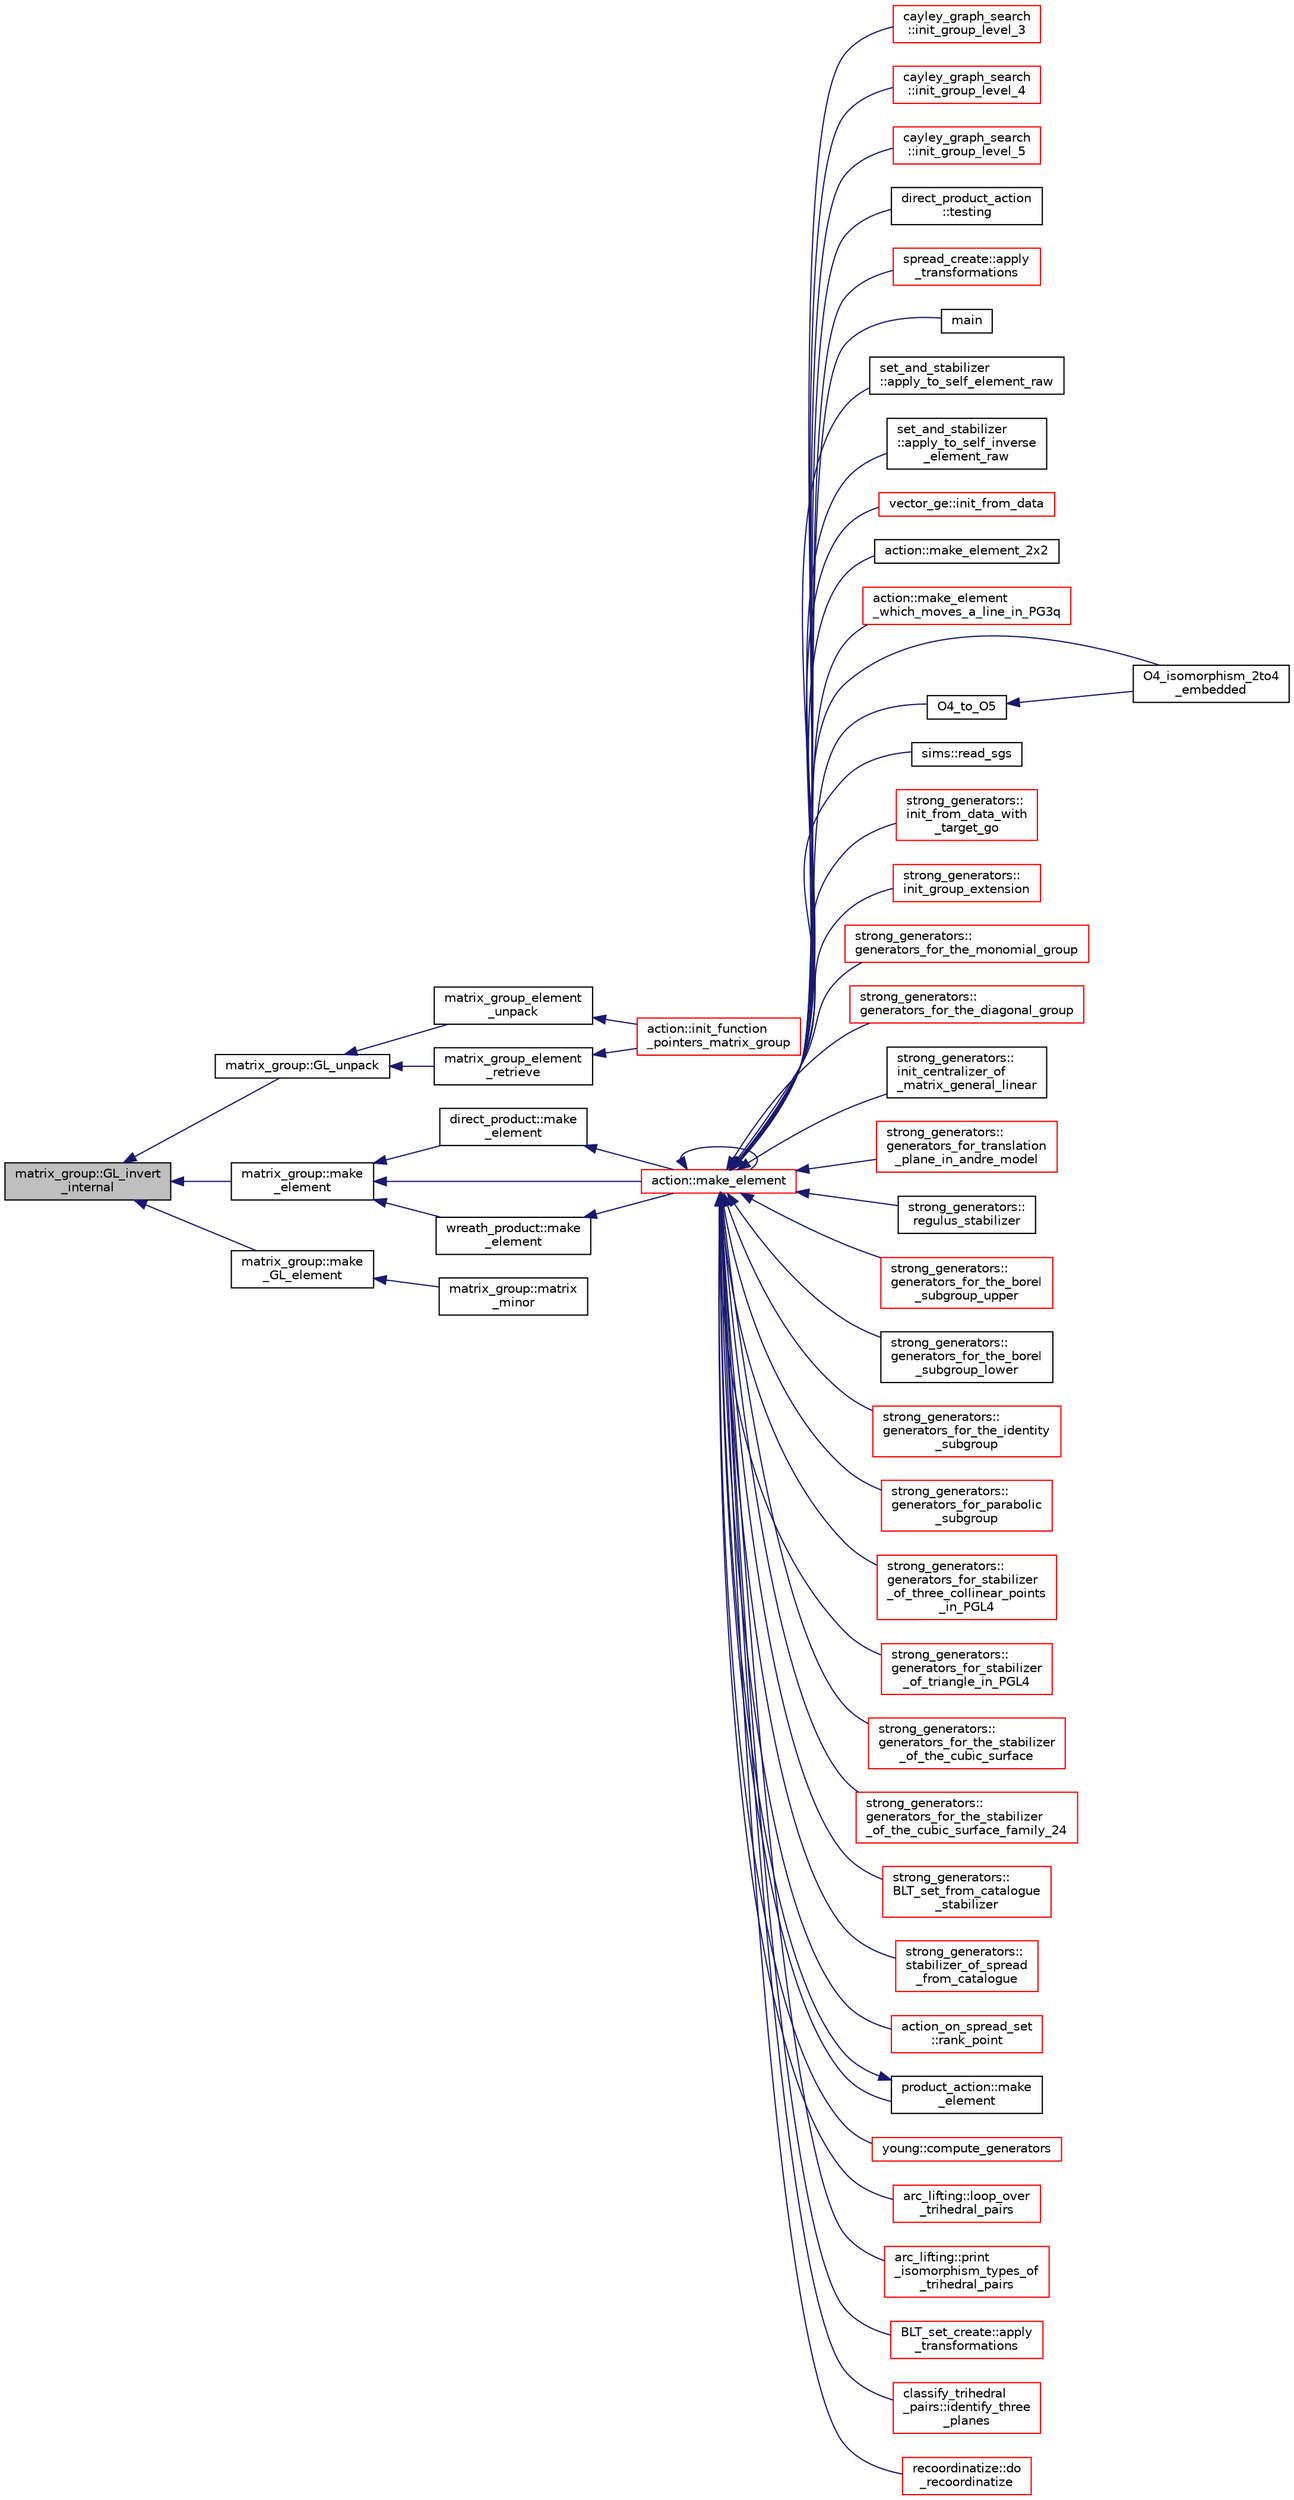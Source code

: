 digraph "matrix_group::GL_invert_internal"
{
  edge [fontname="Helvetica",fontsize="10",labelfontname="Helvetica",labelfontsize="10"];
  node [fontname="Helvetica",fontsize="10",shape=record];
  rankdir="LR";
  Node679 [label="matrix_group::GL_invert\l_internal",height=0.2,width=0.4,color="black", fillcolor="grey75", style="filled", fontcolor="black"];
  Node679 -> Node680 [dir="back",color="midnightblue",fontsize="10",style="solid",fontname="Helvetica"];
  Node680 [label="matrix_group::GL_unpack",height=0.2,width=0.4,color="black", fillcolor="white", style="filled",URL="$d3/ded/classmatrix__group.html#ac6a8a5bf87707f613215662a2967fa18"];
  Node680 -> Node681 [dir="back",color="midnightblue",fontsize="10",style="solid",fontname="Helvetica"];
  Node681 [label="matrix_group_element\l_unpack",height=0.2,width=0.4,color="black", fillcolor="white", style="filled",URL="$da/d0a/interface__matrix__group_8_c.html#a3821f8c9d4e26962410c97ad9772b3af"];
  Node681 -> Node682 [dir="back",color="midnightblue",fontsize="10",style="solid",fontname="Helvetica"];
  Node682 [label="action::init_function\l_pointers_matrix_group",height=0.2,width=0.4,color="red", fillcolor="white", style="filled",URL="$d2/d86/classaction.html#a48cbc0106c21fdcb5ec74a9cf8f4e1d8"];
  Node680 -> Node724 [dir="back",color="midnightblue",fontsize="10",style="solid",fontname="Helvetica"];
  Node724 [label="matrix_group_element\l_retrieve",height=0.2,width=0.4,color="black", fillcolor="white", style="filled",URL="$da/d0a/interface__matrix__group_8_c.html#aefc74c0503168b62ff732d3cc131fdc6"];
  Node724 -> Node682 [dir="back",color="midnightblue",fontsize="10",style="solid",fontname="Helvetica"];
  Node679 -> Node725 [dir="back",color="midnightblue",fontsize="10",style="solid",fontname="Helvetica"];
  Node725 [label="matrix_group::make\l_element",height=0.2,width=0.4,color="black", fillcolor="white", style="filled",URL="$d3/ded/classmatrix__group.html#adf67c0031ec58afbbc545e65a1cf6845"];
  Node725 -> Node726 [dir="back",color="midnightblue",fontsize="10",style="solid",fontname="Helvetica"];
  Node726 [label="direct_product::make\l_element",height=0.2,width=0.4,color="black", fillcolor="white", style="filled",URL="$dc/daf/classdirect__product.html#a776efa4be66f9b0481d1f012a14c9dde"];
  Node726 -> Node727 [dir="back",color="midnightblue",fontsize="10",style="solid",fontname="Helvetica"];
  Node727 [label="action::make_element",height=0.2,width=0.4,color="red", fillcolor="white", style="filled",URL="$d2/d86/classaction.html#a920fa2a27583fb60bae10e7b282cdd1d"];
  Node727 -> Node728 [dir="back",color="midnightblue",fontsize="10",style="solid",fontname="Helvetica"];
  Node728 [label="cayley_graph_search\l::init_group_level_3",height=0.2,width=0.4,color="red", fillcolor="white", style="filled",URL="$de/dae/classcayley__graph__search.html#a7c936e674e8ea64597fa37ae5aa71c71"];
  Node727 -> Node717 [dir="back",color="midnightblue",fontsize="10",style="solid",fontname="Helvetica"];
  Node717 [label="cayley_graph_search\l::init_group_level_4",height=0.2,width=0.4,color="red", fillcolor="white", style="filled",URL="$de/dae/classcayley__graph__search.html#a6593f90cd91bea8c23fe71acca05655e"];
  Node727 -> Node722 [dir="back",color="midnightblue",fontsize="10",style="solid",fontname="Helvetica"];
  Node722 [label="cayley_graph_search\l::init_group_level_5",height=0.2,width=0.4,color="red", fillcolor="white", style="filled",URL="$de/dae/classcayley__graph__search.html#ab4427f6ab65833dae31a18f44a5d6d7a"];
  Node727 -> Node729 [dir="back",color="midnightblue",fontsize="10",style="solid",fontname="Helvetica"];
  Node729 [label="direct_product_action\l::testing",height=0.2,width=0.4,color="black", fillcolor="white", style="filled",URL="$d3/d78/classdirect__product__action.html#a343dbbfe1b3932d198bfa59b48c7026f"];
  Node727 -> Node730 [dir="back",color="midnightblue",fontsize="10",style="solid",fontname="Helvetica"];
  Node730 [label="spread_create::apply\l_transformations",height=0.2,width=0.4,color="red", fillcolor="white", style="filled",URL="$de/d97/classspread__create.html#af324e4219cba2572fec394ef40e9ee88"];
  Node727 -> Node732 [dir="back",color="midnightblue",fontsize="10",style="solid",fontname="Helvetica"];
  Node732 [label="main",height=0.2,width=0.4,color="black", fillcolor="white", style="filled",URL="$df/df8/surface__classify_8_c.html#a217dbf8b442f20279ea00b898af96f52"];
  Node727 -> Node733 [dir="back",color="midnightblue",fontsize="10",style="solid",fontname="Helvetica"];
  Node733 [label="set_and_stabilizer\l::apply_to_self_element_raw",height=0.2,width=0.4,color="black", fillcolor="white", style="filled",URL="$de/df6/classset__and__stabilizer.html#aa7730cf2de0ea01c59c1fe9e3beeb550"];
  Node727 -> Node734 [dir="back",color="midnightblue",fontsize="10",style="solid",fontname="Helvetica"];
  Node734 [label="set_and_stabilizer\l::apply_to_self_inverse\l_element_raw",height=0.2,width=0.4,color="black", fillcolor="white", style="filled",URL="$de/df6/classset__and__stabilizer.html#aefacb2c9fef9d9ae8224b38185e4eeda"];
  Node727 -> Node735 [dir="back",color="midnightblue",fontsize="10",style="solid",fontname="Helvetica"];
  Node735 [label="vector_ge::init_from_data",height=0.2,width=0.4,color="red", fillcolor="white", style="filled",URL="$d4/d6e/classvector__ge.html#a44b1669e41321b41d93fb5cf957b8bc5"];
  Node727 -> Node748 [dir="back",color="midnightblue",fontsize="10",style="solid",fontname="Helvetica"];
  Node748 [label="action::make_element_2x2",height=0.2,width=0.4,color="black", fillcolor="white", style="filled",URL="$d2/d86/classaction.html#a17fab7163af96b900aae4899bff7332f"];
  Node727 -> Node727 [dir="back",color="midnightblue",fontsize="10",style="solid",fontname="Helvetica"];
  Node727 -> Node749 [dir="back",color="midnightblue",fontsize="10",style="solid",fontname="Helvetica"];
  Node749 [label="action::make_element\l_which_moves_a_line_in_PG3q",height=0.2,width=0.4,color="red", fillcolor="white", style="filled",URL="$d2/d86/classaction.html#a926b90c3aafacbf77ffd99d50a8408cb"];
  Node727 -> Node758 [dir="back",color="midnightblue",fontsize="10",style="solid",fontname="Helvetica"];
  Node758 [label="O4_isomorphism_2to4\l_embedded",height=0.2,width=0.4,color="black", fillcolor="white", style="filled",URL="$dc/dd4/group__actions_8h.html#aa6a3808993602713a701a20d3905ebe1"];
  Node727 -> Node759 [dir="back",color="midnightblue",fontsize="10",style="solid",fontname="Helvetica"];
  Node759 [label="O4_to_O5",height=0.2,width=0.4,color="black", fillcolor="white", style="filled",URL="$dc/dd4/group__actions_8h.html#af20467afc2151efb154c3c86ae5e1e5a"];
  Node759 -> Node758 [dir="back",color="midnightblue",fontsize="10",style="solid",fontname="Helvetica"];
  Node727 -> Node760 [dir="back",color="midnightblue",fontsize="10",style="solid",fontname="Helvetica"];
  Node760 [label="sims::read_sgs",height=0.2,width=0.4,color="black", fillcolor="white", style="filled",URL="$d9/df3/classsims.html#acc819864b418090e81b8a060cdc384df"];
  Node727 -> Node761 [dir="back",color="midnightblue",fontsize="10",style="solid",fontname="Helvetica"];
  Node761 [label="strong_generators::\linit_from_data_with\l_target_go",height=0.2,width=0.4,color="red", fillcolor="white", style="filled",URL="$dc/d09/classstrong__generators.html#a026182fcca35e7a95aa7583e716585e0"];
  Node727 -> Node763 [dir="back",color="midnightblue",fontsize="10",style="solid",fontname="Helvetica"];
  Node763 [label="strong_generators::\linit_group_extension",height=0.2,width=0.4,color="red", fillcolor="white", style="filled",URL="$dc/d09/classstrong__generators.html#a5e889497cab5e9c522c8c4610ebb8328"];
  Node727 -> Node770 [dir="back",color="midnightblue",fontsize="10",style="solid",fontname="Helvetica"];
  Node770 [label="strong_generators::\lgenerators_for_the_monomial_group",height=0.2,width=0.4,color="red", fillcolor="white", style="filled",URL="$dc/d09/classstrong__generators.html#a504b7cefda70b646b2064f80784d7f8a"];
  Node727 -> Node772 [dir="back",color="midnightblue",fontsize="10",style="solid",fontname="Helvetica"];
  Node772 [label="strong_generators::\lgenerators_for_the_diagonal_group",height=0.2,width=0.4,color="red", fillcolor="white", style="filled",URL="$dc/d09/classstrong__generators.html#a560ff860f139f7f02f293fa7f5f01aff"];
  Node727 -> Node774 [dir="back",color="midnightblue",fontsize="10",style="solid",fontname="Helvetica"];
  Node774 [label="strong_generators::\linit_centralizer_of\l_matrix_general_linear",height=0.2,width=0.4,color="black", fillcolor="white", style="filled",URL="$dc/d09/classstrong__generators.html#a32d3dac9a96e73497b2e8f822d7e0038"];
  Node727 -> Node775 [dir="back",color="midnightblue",fontsize="10",style="solid",fontname="Helvetica"];
  Node775 [label="strong_generators::\lgenerators_for_translation\l_plane_in_andre_model",height=0.2,width=0.4,color="red", fillcolor="white", style="filled",URL="$dc/d09/classstrong__generators.html#aceefa8f4e00918ef0c4e9899a6d892ac"];
  Node727 -> Node703 [dir="back",color="midnightblue",fontsize="10",style="solid",fontname="Helvetica"];
  Node703 [label="strong_generators::\lregulus_stabilizer",height=0.2,width=0.4,color="black", fillcolor="white", style="filled",URL="$dc/d09/classstrong__generators.html#a32e999d14b4168695f2e775ddf2ed7e7"];
  Node727 -> Node776 [dir="back",color="midnightblue",fontsize="10",style="solid",fontname="Helvetica"];
  Node776 [label="strong_generators::\lgenerators_for_the_borel\l_subgroup_upper",height=0.2,width=0.4,color="red", fillcolor="white", style="filled",URL="$dc/d09/classstrong__generators.html#ad2b78850e421039116d2ba4bb4939729"];
  Node727 -> Node778 [dir="back",color="midnightblue",fontsize="10",style="solid",fontname="Helvetica"];
  Node778 [label="strong_generators::\lgenerators_for_the_borel\l_subgroup_lower",height=0.2,width=0.4,color="black", fillcolor="white", style="filled",URL="$dc/d09/classstrong__generators.html#acdadd5e5c979289f36fdaaf6a96d6243"];
  Node727 -> Node779 [dir="back",color="midnightblue",fontsize="10",style="solid",fontname="Helvetica"];
  Node779 [label="strong_generators::\lgenerators_for_the_identity\l_subgroup",height=0.2,width=0.4,color="red", fillcolor="white", style="filled",URL="$dc/d09/classstrong__generators.html#a6af2f0c5e1700eefbaf90ff38892eecc"];
  Node727 -> Node781 [dir="back",color="midnightblue",fontsize="10",style="solid",fontname="Helvetica"];
  Node781 [label="strong_generators::\lgenerators_for_parabolic\l_subgroup",height=0.2,width=0.4,color="red", fillcolor="white", style="filled",URL="$dc/d09/classstrong__generators.html#a5c5c460bc6bc949e865c7e634720847a"];
  Node727 -> Node784 [dir="back",color="midnightblue",fontsize="10",style="solid",fontname="Helvetica"];
  Node784 [label="strong_generators::\lgenerators_for_stabilizer\l_of_three_collinear_points\l_in_PGL4",height=0.2,width=0.4,color="red", fillcolor="white", style="filled",URL="$dc/d09/classstrong__generators.html#a59efd3b79710ccb1dce194a779ebf26e"];
  Node727 -> Node787 [dir="back",color="midnightblue",fontsize="10",style="solid",fontname="Helvetica"];
  Node787 [label="strong_generators::\lgenerators_for_stabilizer\l_of_triangle_in_PGL4",height=0.2,width=0.4,color="red", fillcolor="white", style="filled",URL="$dc/d09/classstrong__generators.html#ad83abfc0148c2cacdfd34d122e579b0c"];
  Node727 -> Node788 [dir="back",color="midnightblue",fontsize="10",style="solid",fontname="Helvetica"];
  Node788 [label="strong_generators::\lgenerators_for_the_stabilizer\l_of_the_cubic_surface",height=0.2,width=0.4,color="red", fillcolor="white", style="filled",URL="$dc/d09/classstrong__generators.html#a606282c1c7c6d98a03ad1f896d9ae4c0"];
  Node727 -> Node789 [dir="back",color="midnightblue",fontsize="10",style="solid",fontname="Helvetica"];
  Node789 [label="strong_generators::\lgenerators_for_the_stabilizer\l_of_the_cubic_surface_family_24",height=0.2,width=0.4,color="red", fillcolor="white", style="filled",URL="$dc/d09/classstrong__generators.html#a984cb3bd1b49e98dbcaa1bbe90bd3077"];
  Node727 -> Node792 [dir="back",color="midnightblue",fontsize="10",style="solid",fontname="Helvetica"];
  Node792 [label="strong_generators::\lBLT_set_from_catalogue\l_stabilizer",height=0.2,width=0.4,color="red", fillcolor="white", style="filled",URL="$dc/d09/classstrong__generators.html#a5745df767149506be3c591359840014f"];
  Node727 -> Node793 [dir="back",color="midnightblue",fontsize="10",style="solid",fontname="Helvetica"];
  Node793 [label="strong_generators::\lstabilizer_of_spread\l_from_catalogue",height=0.2,width=0.4,color="red", fillcolor="white", style="filled",URL="$dc/d09/classstrong__generators.html#aedcc0f18e04cb4190e78d11f1c4b29dd"];
  Node727 -> Node795 [dir="back",color="midnightblue",fontsize="10",style="solid",fontname="Helvetica"];
  Node795 [label="action_on_spread_set\l::rank_point",height=0.2,width=0.4,color="red", fillcolor="white", style="filled",URL="$d2/d7a/classaction__on__spread__set.html#a1d7082bfaaf523ad746fe94685fe2e43"];
  Node727 -> Node980 [dir="back",color="midnightblue",fontsize="10",style="solid",fontname="Helvetica"];
  Node980 [label="product_action::make\l_element",height=0.2,width=0.4,color="black", fillcolor="white", style="filled",URL="$d8/d74/classproduct__action.html#a1d16f9f3a4be7b3ed6ce0825612a3cd8"];
  Node980 -> Node727 [dir="back",color="midnightblue",fontsize="10",style="solid",fontname="Helvetica"];
  Node727 -> Node981 [dir="back",color="midnightblue",fontsize="10",style="solid",fontname="Helvetica"];
  Node981 [label="young::compute_generators",height=0.2,width=0.4,color="red", fillcolor="white", style="filled",URL="$dd/d68/classyoung.html#a26c8929e3f3f49437e3241f5d627ee20"];
  Node727 -> Node983 [dir="back",color="midnightblue",fontsize="10",style="solid",fontname="Helvetica"];
  Node983 [label="arc_lifting::loop_over\l_trihedral_pairs",height=0.2,width=0.4,color="red", fillcolor="white", style="filled",URL="$dc/db7/classarc__lifting.html#a30126f5ed4126d604c191aa4d1f7505a"];
  Node727 -> Node984 [dir="back",color="midnightblue",fontsize="10",style="solid",fontname="Helvetica"];
  Node984 [label="arc_lifting::print\l_isomorphism_types_of\l_trihedral_pairs",height=0.2,width=0.4,color="red", fillcolor="white", style="filled",URL="$dc/db7/classarc__lifting.html#ac2ea90f2acf97c870a7f46f7b125b8b7"];
  Node727 -> Node986 [dir="back",color="midnightblue",fontsize="10",style="solid",fontname="Helvetica"];
  Node986 [label="BLT_set_create::apply\l_transformations",height=0.2,width=0.4,color="red", fillcolor="white", style="filled",URL="$d4/d40/class_b_l_t__set__create.html#ab39c77dca057b334e270fadee6c26c2c"];
  Node727 -> Node987 [dir="back",color="midnightblue",fontsize="10",style="solid",fontname="Helvetica"];
  Node987 [label="classify_trihedral\l_pairs::identify_three\l_planes",height=0.2,width=0.4,color="red", fillcolor="white", style="filled",URL="$d1/d21/classclassify__trihedral__pairs.html#a0c39bec96db456430eb119aa573f6d25"];
  Node727 -> Node991 [dir="back",color="midnightblue",fontsize="10",style="solid",fontname="Helvetica"];
  Node991 [label="recoordinatize::do\l_recoordinatize",height=0.2,width=0.4,color="red", fillcolor="white", style="filled",URL="$d3/d3c/classrecoordinatize.html#ae667d36625d30c780af10da96e26ab04"];
  Node725 -> Node996 [dir="back",color="midnightblue",fontsize="10",style="solid",fontname="Helvetica"];
  Node996 [label="wreath_product::make\l_element",height=0.2,width=0.4,color="black", fillcolor="white", style="filled",URL="$d8/dfa/classwreath__product.html#ac47838a579877034b1d2b4cd897625c1"];
  Node996 -> Node727 [dir="back",color="midnightblue",fontsize="10",style="solid",fontname="Helvetica"];
  Node725 -> Node727 [dir="back",color="midnightblue",fontsize="10",style="solid",fontname="Helvetica"];
  Node679 -> Node997 [dir="back",color="midnightblue",fontsize="10",style="solid",fontname="Helvetica"];
  Node997 [label="matrix_group::make\l_GL_element",height=0.2,width=0.4,color="black", fillcolor="white", style="filled",URL="$d3/ded/classmatrix__group.html#ab60cc02d4fb6b9c8f4e20bf8248966a5"];
  Node997 -> Node998 [dir="back",color="midnightblue",fontsize="10",style="solid",fontname="Helvetica"];
  Node998 [label="matrix_group::matrix\l_minor",height=0.2,width=0.4,color="black", fillcolor="white", style="filled",URL="$d3/ded/classmatrix__group.html#a1eb842c65e2c0bad4a65b90c98882307"];
}
